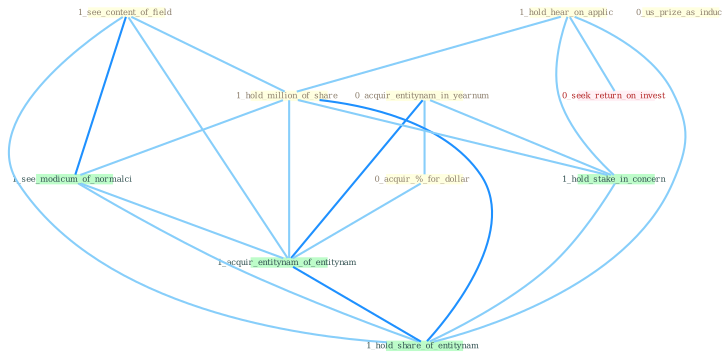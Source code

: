 Graph G{ 
    node
    [shape=polygon,style=filled,width=.5,height=.06,color="#BDFCC9",fixedsize=true,fontsize=4,
    fontcolor="#2f4f4f"];
    {node
    [color="#ffffe0", fontcolor="#8b7d6b"] "1_see_content_of_field " "0_acquir_entitynam_in_yearnum " "0_acquir_%_for_dollar " "1_hold_hear_on_applic " "1_hold_million_of_share " "0_us_prize_as_induc "}
{node [color="#fff0f5", fontcolor="#b22222"] "0_seek_return_on_invest "}
edge [color="#B0E2FF"];

	"1_see_content_of_field " -- "1_hold_million_of_share " [w="1", color="#87cefa" ];
	"1_see_content_of_field " -- "1_see_modicum_of_normalci " [w="2", color="#1e90ff" , len=0.8];
	"1_see_content_of_field " -- "1_acquir_entitynam_of_entitynam " [w="1", color="#87cefa" ];
	"1_see_content_of_field " -- "1_hold_share_of_entitynam " [w="1", color="#87cefa" ];
	"0_acquir_entitynam_in_yearnum " -- "0_acquir_%_for_dollar " [w="1", color="#87cefa" ];
	"0_acquir_entitynam_in_yearnum " -- "1_hold_stake_in_concern " [w="1", color="#87cefa" ];
	"0_acquir_entitynam_in_yearnum " -- "1_acquir_entitynam_of_entitynam " [w="2", color="#1e90ff" , len=0.8];
	"0_acquir_%_for_dollar " -- "1_acquir_entitynam_of_entitynam " [w="1", color="#87cefa" ];
	"1_hold_hear_on_applic " -- "1_hold_million_of_share " [w="1", color="#87cefa" ];
	"1_hold_hear_on_applic " -- "1_hold_stake_in_concern " [w="1", color="#87cefa" ];
	"1_hold_hear_on_applic " -- "0_seek_return_on_invest " [w="1", color="#87cefa" ];
	"1_hold_hear_on_applic " -- "1_hold_share_of_entitynam " [w="1", color="#87cefa" ];
	"1_hold_million_of_share " -- "1_hold_stake_in_concern " [w="1", color="#87cefa" ];
	"1_hold_million_of_share " -- "1_see_modicum_of_normalci " [w="1", color="#87cefa" ];
	"1_hold_million_of_share " -- "1_acquir_entitynam_of_entitynam " [w="1", color="#87cefa" ];
	"1_hold_million_of_share " -- "1_hold_share_of_entitynam " [w="2", color="#1e90ff" , len=0.8];
	"1_hold_stake_in_concern " -- "1_hold_share_of_entitynam " [w="1", color="#87cefa" ];
	"1_see_modicum_of_normalci " -- "1_acquir_entitynam_of_entitynam " [w="1", color="#87cefa" ];
	"1_see_modicum_of_normalci " -- "1_hold_share_of_entitynam " [w="1", color="#87cefa" ];
	"1_acquir_entitynam_of_entitynam " -- "1_hold_share_of_entitynam " [w="2", color="#1e90ff" , len=0.8];
}